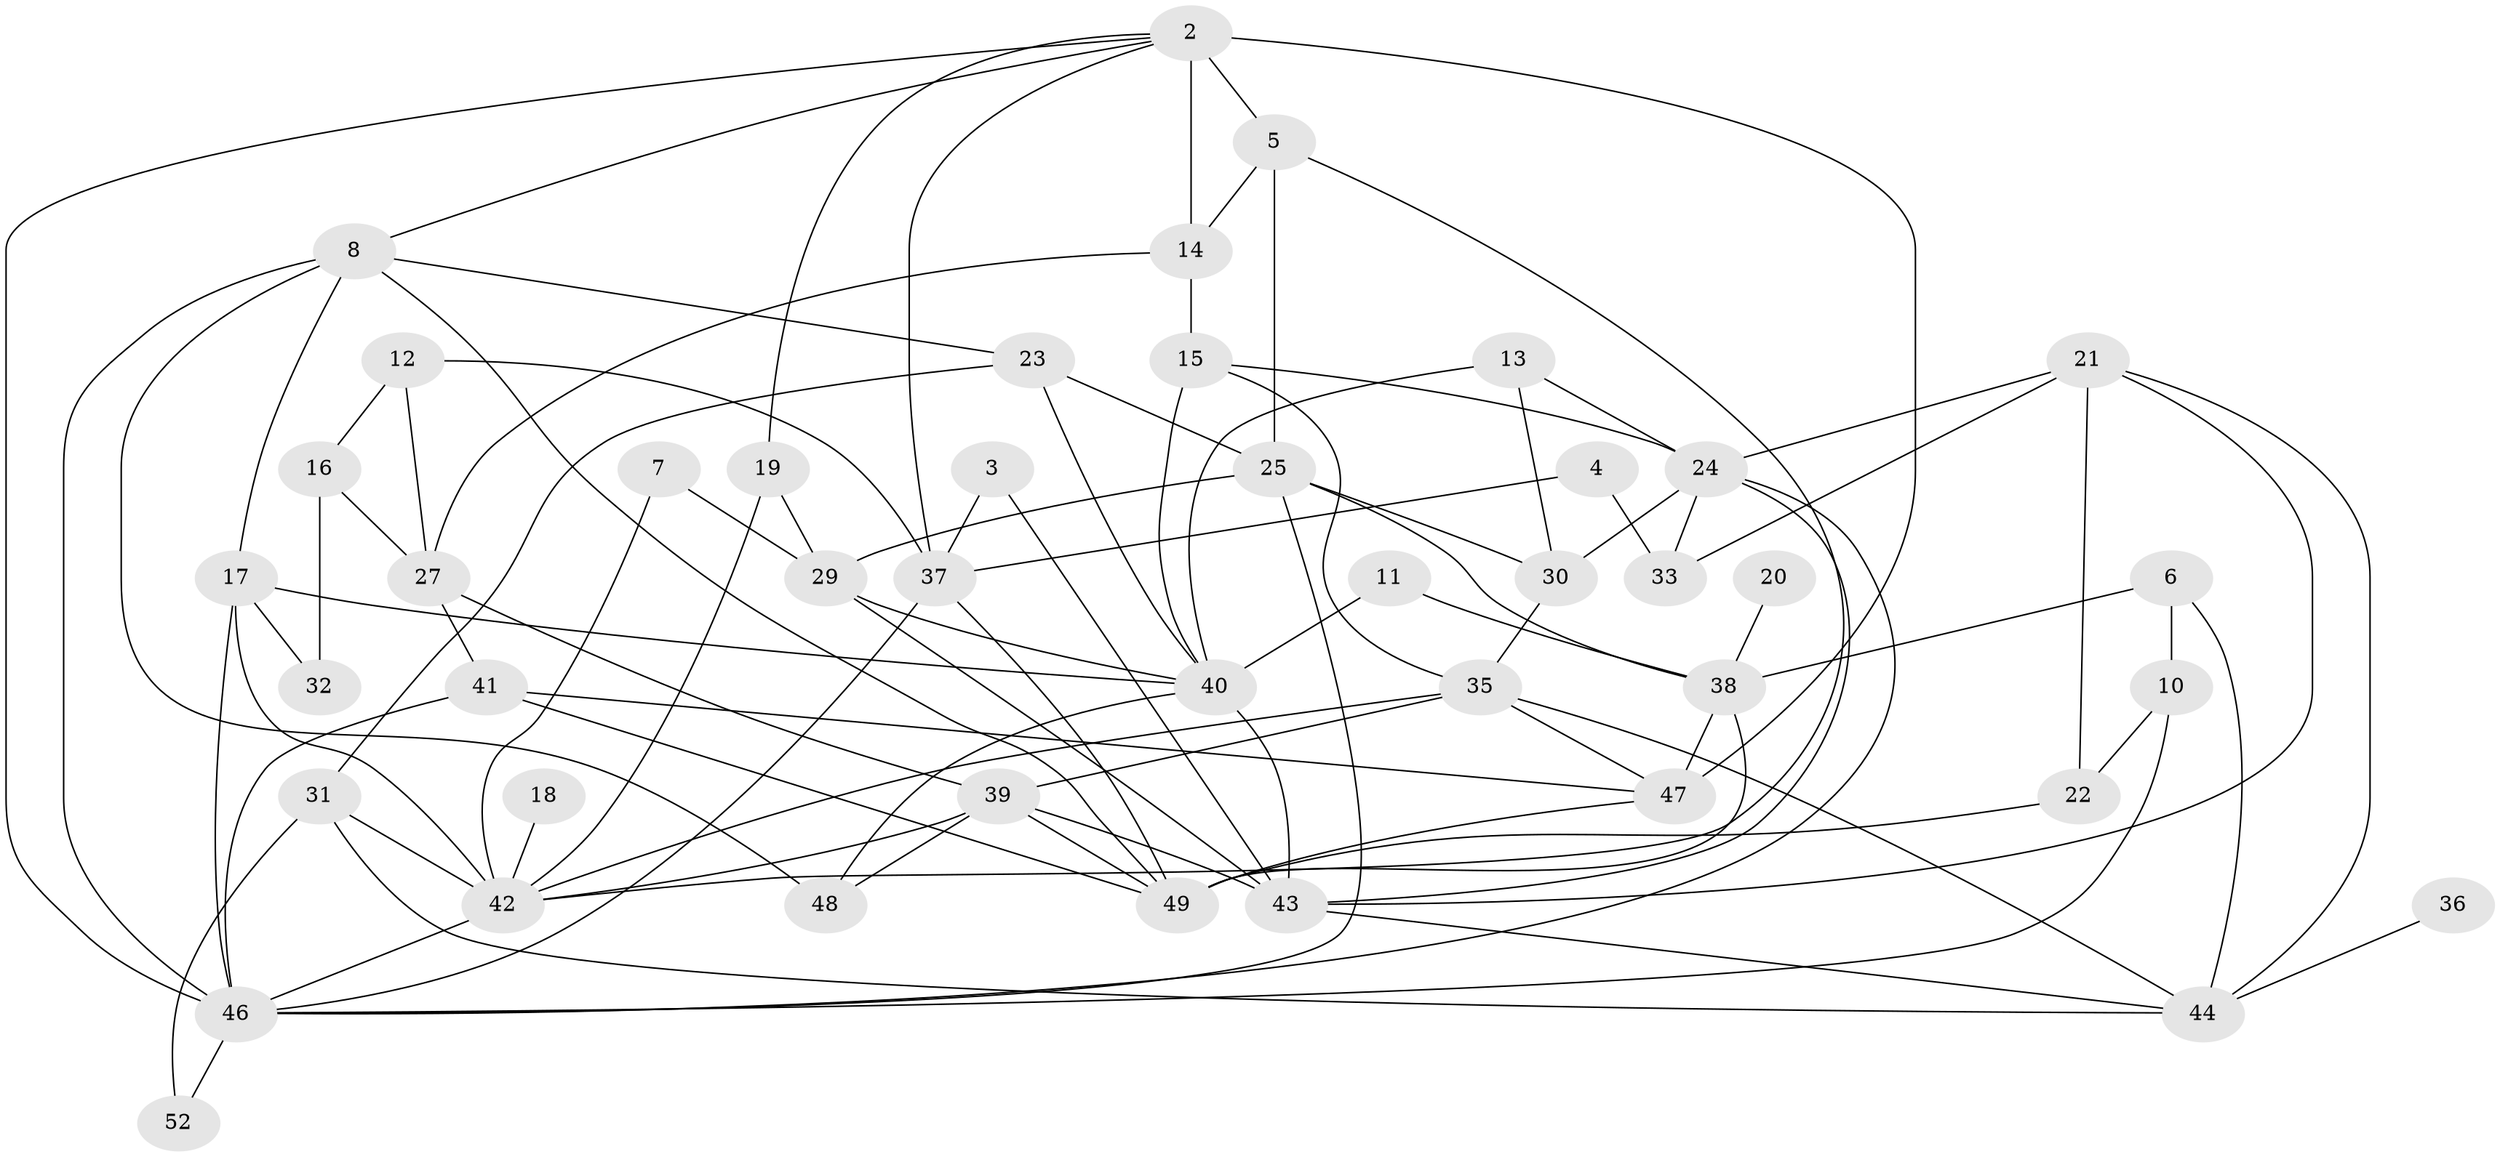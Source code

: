// original degree distribution, {5: 0.125, 2: 0.2403846153846154, 3: 0.2403846153846154, 4: 0.20192307692307693, 0: 0.0673076923076923, 1: 0.08653846153846154, 6: 0.028846153846153848, 7: 0.009615384615384616}
// Generated by graph-tools (version 1.1) at 2025/25/03/09/25 03:25:14]
// undirected, 44 vertices, 96 edges
graph export_dot {
graph [start="1"]
  node [color=gray90,style=filled];
  2;
  3;
  4;
  5;
  6;
  7;
  8;
  10;
  11;
  12;
  13;
  14;
  15;
  16;
  17;
  18;
  19;
  20;
  21;
  22;
  23;
  24;
  25;
  27;
  29;
  30;
  31;
  32;
  33;
  35;
  36;
  37;
  38;
  39;
  40;
  41;
  42;
  43;
  44;
  46;
  47;
  48;
  49;
  52;
  2 -- 5 [weight=1.0];
  2 -- 8 [weight=1.0];
  2 -- 14 [weight=1.0];
  2 -- 19 [weight=1.0];
  2 -- 37 [weight=1.0];
  2 -- 46 [weight=1.0];
  2 -- 47 [weight=3.0];
  3 -- 37 [weight=1.0];
  3 -- 43 [weight=1.0];
  4 -- 33 [weight=1.0];
  4 -- 37 [weight=1.0];
  5 -- 14 [weight=1.0];
  5 -- 25 [weight=1.0];
  5 -- 42 [weight=1.0];
  6 -- 10 [weight=1.0];
  6 -- 38 [weight=1.0];
  6 -- 44 [weight=1.0];
  7 -- 29 [weight=1.0];
  7 -- 42 [weight=1.0];
  8 -- 17 [weight=1.0];
  8 -- 23 [weight=1.0];
  8 -- 46 [weight=1.0];
  8 -- 48 [weight=1.0];
  8 -- 49 [weight=1.0];
  10 -- 22 [weight=1.0];
  10 -- 46 [weight=1.0];
  11 -- 38 [weight=1.0];
  11 -- 40 [weight=1.0];
  12 -- 16 [weight=1.0];
  12 -- 27 [weight=1.0];
  12 -- 37 [weight=1.0];
  13 -- 24 [weight=1.0];
  13 -- 30 [weight=1.0];
  13 -- 40 [weight=1.0];
  14 -- 15 [weight=1.0];
  14 -- 27 [weight=1.0];
  15 -- 24 [weight=1.0];
  15 -- 35 [weight=1.0];
  15 -- 40 [weight=1.0];
  16 -- 27 [weight=1.0];
  16 -- 32 [weight=1.0];
  17 -- 32 [weight=1.0];
  17 -- 40 [weight=1.0];
  17 -- 42 [weight=1.0];
  17 -- 46 [weight=1.0];
  18 -- 42 [weight=1.0];
  19 -- 29 [weight=1.0];
  19 -- 42 [weight=1.0];
  20 -- 38 [weight=1.0];
  21 -- 22 [weight=1.0];
  21 -- 24 [weight=1.0];
  21 -- 33 [weight=1.0];
  21 -- 43 [weight=1.0];
  21 -- 44 [weight=1.0];
  22 -- 49 [weight=2.0];
  23 -- 25 [weight=1.0];
  23 -- 31 [weight=1.0];
  23 -- 40 [weight=1.0];
  24 -- 30 [weight=1.0];
  24 -- 33 [weight=1.0];
  24 -- 43 [weight=1.0];
  24 -- 46 [weight=1.0];
  25 -- 29 [weight=1.0];
  25 -- 30 [weight=1.0];
  25 -- 38 [weight=1.0];
  25 -- 46 [weight=1.0];
  27 -- 39 [weight=1.0];
  27 -- 41 [weight=1.0];
  29 -- 40 [weight=1.0];
  29 -- 43 [weight=1.0];
  30 -- 35 [weight=1.0];
  31 -- 42 [weight=2.0];
  31 -- 44 [weight=1.0];
  31 -- 52 [weight=1.0];
  35 -- 39 [weight=1.0];
  35 -- 42 [weight=1.0];
  35 -- 44 [weight=1.0];
  35 -- 47 [weight=1.0];
  36 -- 44 [weight=1.0];
  37 -- 46 [weight=1.0];
  37 -- 49 [weight=1.0];
  38 -- 47 [weight=1.0];
  38 -- 49 [weight=1.0];
  39 -- 42 [weight=1.0];
  39 -- 43 [weight=1.0];
  39 -- 48 [weight=1.0];
  39 -- 49 [weight=1.0];
  40 -- 43 [weight=2.0];
  40 -- 48 [weight=1.0];
  41 -- 46 [weight=2.0];
  41 -- 47 [weight=1.0];
  41 -- 49 [weight=1.0];
  42 -- 46 [weight=1.0];
  43 -- 44 [weight=1.0];
  46 -- 52 [weight=1.0];
  47 -- 49 [weight=1.0];
}
